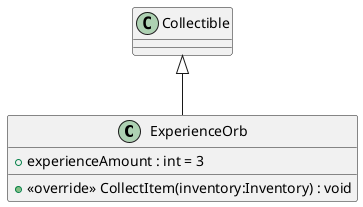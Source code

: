 @startuml
class ExperienceOrb {
    + experienceAmount : int = 3
    + <<override>> CollectItem(inventory:Inventory) : void
}
Collectible <|-- ExperienceOrb
@enduml
